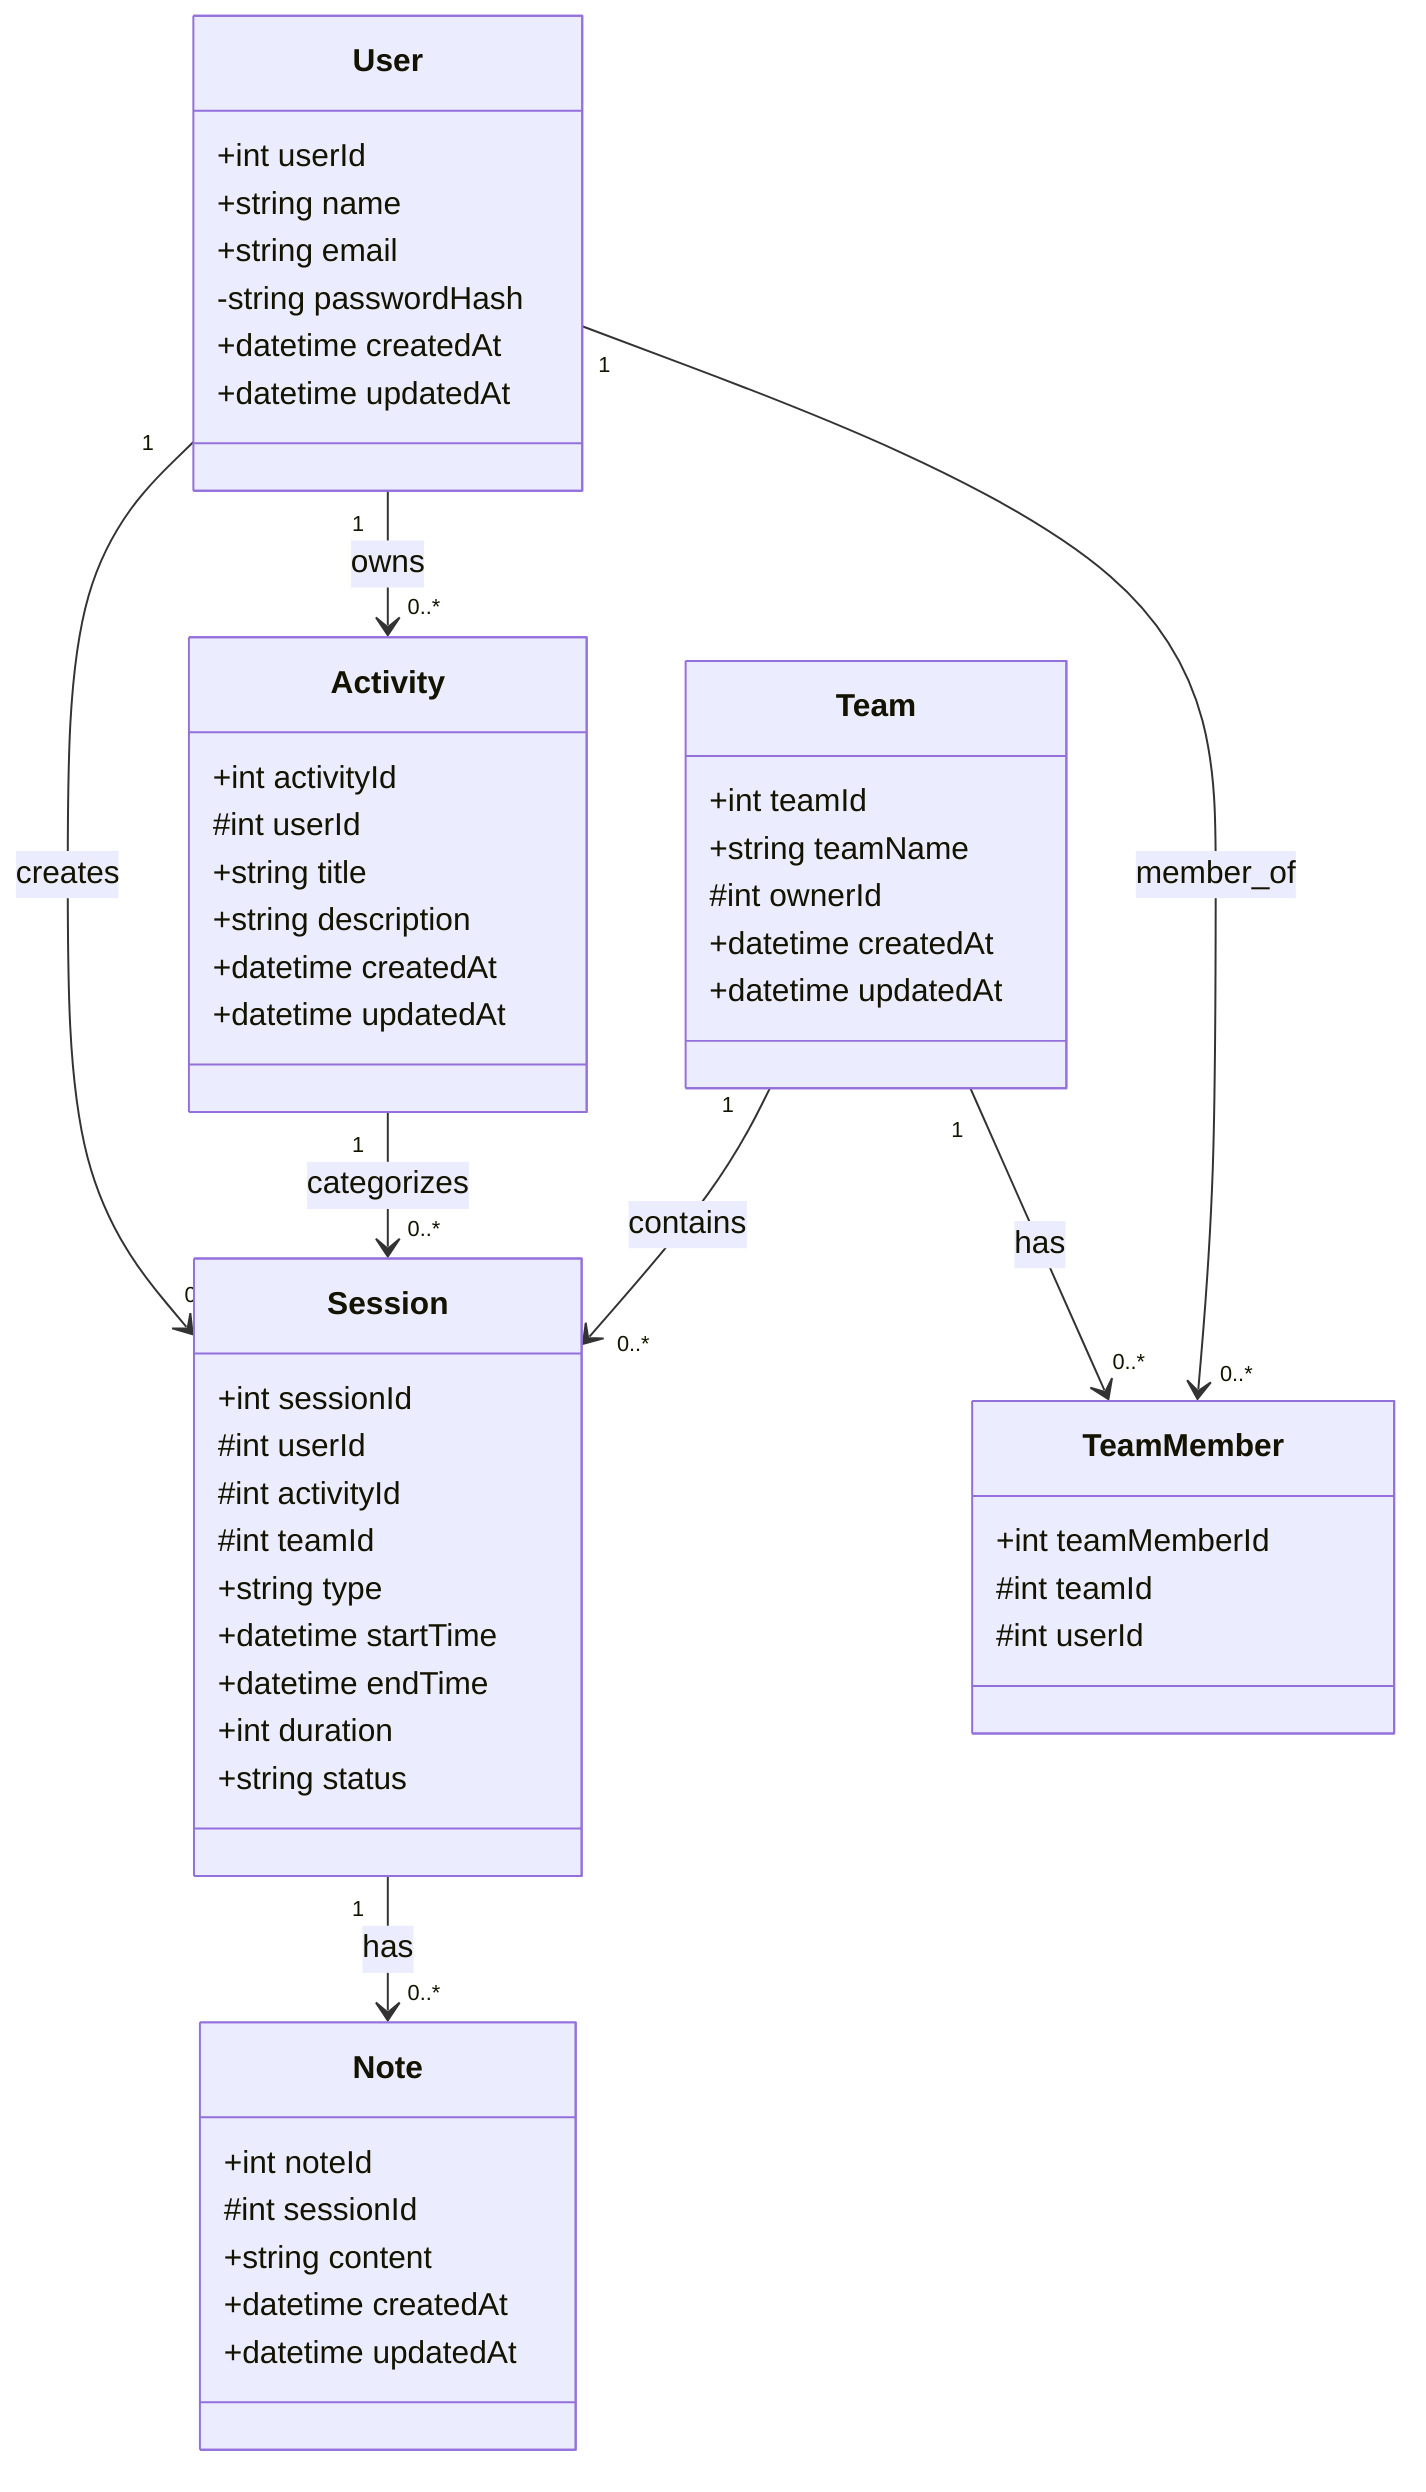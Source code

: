 classDiagram
    class User {
        +int userId
        +string name
        +string email
        -string passwordHash
        +datetime createdAt
        +datetime updatedAt
    }

    class Activity {
        +int activityId
        #int userId
        +string title
        +string description
        +datetime createdAt
        +datetime updatedAt
    }

    class Session {
        +int sessionId
        #int userId
        #int activityId
        #int teamId
        +string type
        +datetime startTime
        +datetime endTime
        +int duration
        +string status
    }

    class Note {
        +int noteId
        #int sessionId
        +string content
        +datetime createdAt
        +datetime updatedAt
    }

    class Team {
        +int teamId
        +string teamName
        #int ownerId
        +datetime createdAt
        +datetime updatedAt
    }

    class TeamMember {
        +int teamMemberId
        #int teamId
        #int userId
    }

    %% Relationships
    User "1" --> "0..*" Activity : owns
    User "1" --> "0..*" Session : creates
    Activity "1" --> "0..*" Session : categorizes
    Session "1" --> "0..*" Note : has
    Team "1" --> "0..*" Session : contains
    Team "1" --> "0..*" TeamMember : has
    User "1" --> "0..*" TeamMember : member_of